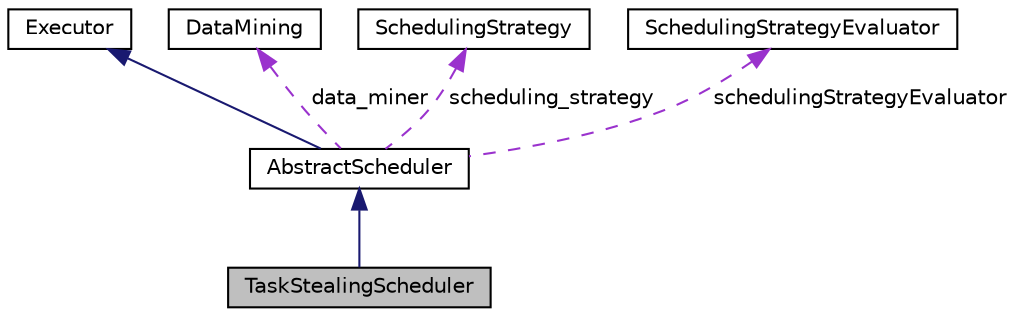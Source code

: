 digraph "TaskStealingScheduler"
{
  edge [fontname="Helvetica",fontsize="10",labelfontname="Helvetica",labelfontsize="10"];
  node [fontname="Helvetica",fontsize="10",shape=record];
  Node1 [label="TaskStealingScheduler",height=0.2,width=0.4,color="black", fillcolor="grey75", style="filled", fontcolor="black"];
  Node2 -> Node1 [dir="back",color="midnightblue",fontsize="10",style="solid",fontname="Helvetica"];
  Node2 [label="AbstractScheduler",height=0.2,width=0.4,color="black", fillcolor="white", style="filled",URL="$d0/d0b/a00004.html"];
  Node3 -> Node2 [dir="back",color="midnightblue",fontsize="10",style="solid",fontname="Helvetica"];
  Node3 [label="Executor",height=0.2,width=0.4,color="black", fillcolor="white", style="filled",URL="$dd/d1b/a00015.html"];
  Node4 -> Node2 [dir="back",color="darkorchid3",fontsize="10",style="dashed",label=" data_miner" ,fontname="Helvetica"];
  Node4 [label="DataMining",height=0.2,width=0.4,color="black", fillcolor="white", style="filled",URL="$d7/dd4/a00013.html"];
  Node5 -> Node2 [dir="back",color="darkorchid3",fontsize="10",style="dashed",label=" scheduling_strategy" ,fontname="Helvetica"];
  Node5 [label="SchedulingStrategy",height=0.2,width=0.4,color="black", fillcolor="white", style="filled",URL="$d0/dc0/a00033.html"];
  Node6 -> Node2 [dir="back",color="darkorchid3",fontsize="10",style="dashed",label=" schedulingStrategyEvaluator" ,fontname="Helvetica"];
  Node6 [label="SchedulingStrategyEvaluator",height=0.2,width=0.4,color="black", fillcolor="white", style="filled",URL="$db/df3/a00034.html"];
}
